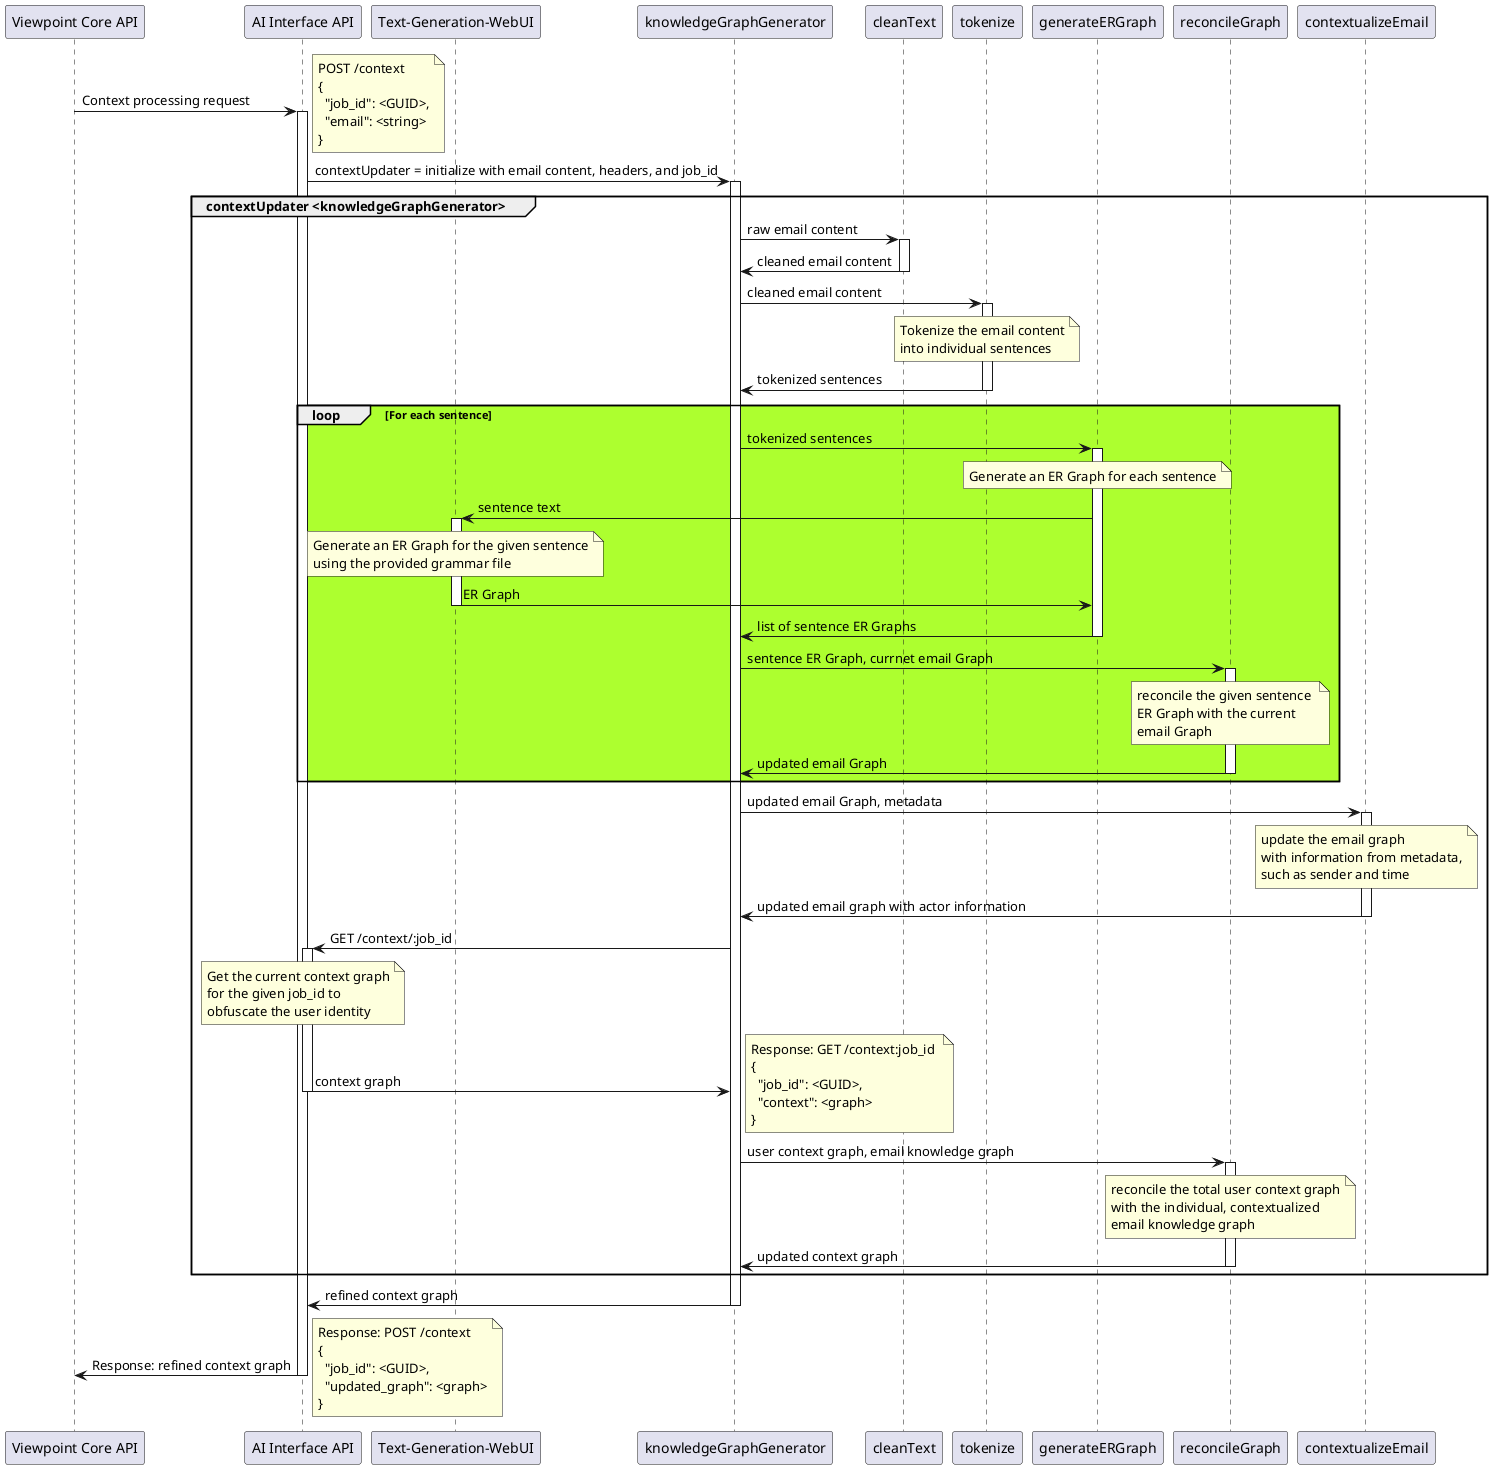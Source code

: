 @startuml workflow-B-ms2

' Define actors and systems
participant "Viewpoint Core API" as cAPI
participant "AI Interface API" as API
participant "Text-Generation-WebUI" as AI

' Define the KnowledgeGraphGenerator group
participant "knowledgeGraphGenerator" as KGG



' Sequence of interactions
cAPI -> API : Context processing request
note right: POST /context \n{\n  "job_id": <GUID>,\n  "email": <string>\n}
activate API
API -> KGG : contextUpdater = initialize with email content, headers, and job_id

group contextUpdater <knowledgeGraphGenerator>

participant "cleanText" as Cleaner
participant "tokenize" as Tokenizer
participant "generateERGraph" as ERGG
participant "reconcileGraph" as RG
participant "contextualizeEmail" as CE

activate KGG
KGG -> Cleaner : raw email content
activate Cleaner
Cleaner -> KGG : cleaned email content
deactivate Cleaner

KGG -> Tokenizer : cleaned email content 
activate Tokenizer
note over Tokenizer
    Tokenize the email content
    into individual sentences
end note
Tokenizer -> KGG : tokenized sentences
deactivate Tokenizer

loop #GreenYellow For each sentence
KGG -> ERGG : tokenized sentences

activate ERGG
note over ERGG
    Generate an ER Graph for each sentence
end note

ERGG -> AI : sentence text
activate AI
note over AI
    Generate an ER Graph for the given sentence
    using the provided grammar file
end note
AI -> ERGG : ER Graph
deactivate AI

ERGG -> KGG : list of sentence ER Graphs
deactivate ERGG

    KGG -> RG : sentence ER Graph, currnet email Graph
    activate RG
    note over RG
        reconcile the given sentence 
        ER Graph with the current 
        email Graph
    end note
    RG -> KGG : updated email Graph
    deactivate RG
end

KGG -> CE : updated email Graph, metadata
activate CE
note over CE
    update the email graph
    with information from metadata,
    such as sender and time
end note
CE -> KGG : updated email graph with actor information
deactivate CE


KGG -> API : GET /context/:job_id
activate API
note over API
    Get the current context graph
    for the given job_id to 
    obfuscate the user identity
end note
API -> KGG : context graph
note right: Response: GET /context:job_id \n{\n  "job_id": <GUID>,\n  "context": <graph>\n} 

deactivate API

KGG -> RG : user context graph, email knowledge graph
activate RG
note over RG
    reconcile the total user context graph
    with the individual, contextualized
    email knowledge graph
end note
RG -> KGG : updated context graph
deactivate RG

end group
KGG -> API : refined context graph

deactivate KGG
API -> cAPI : Response: refined context graph
note right: Response: POST /context \n{\n  "job_id": <GUID>,\n  "updated_graph": <graph>\n} 
deactivate API

@enduml
